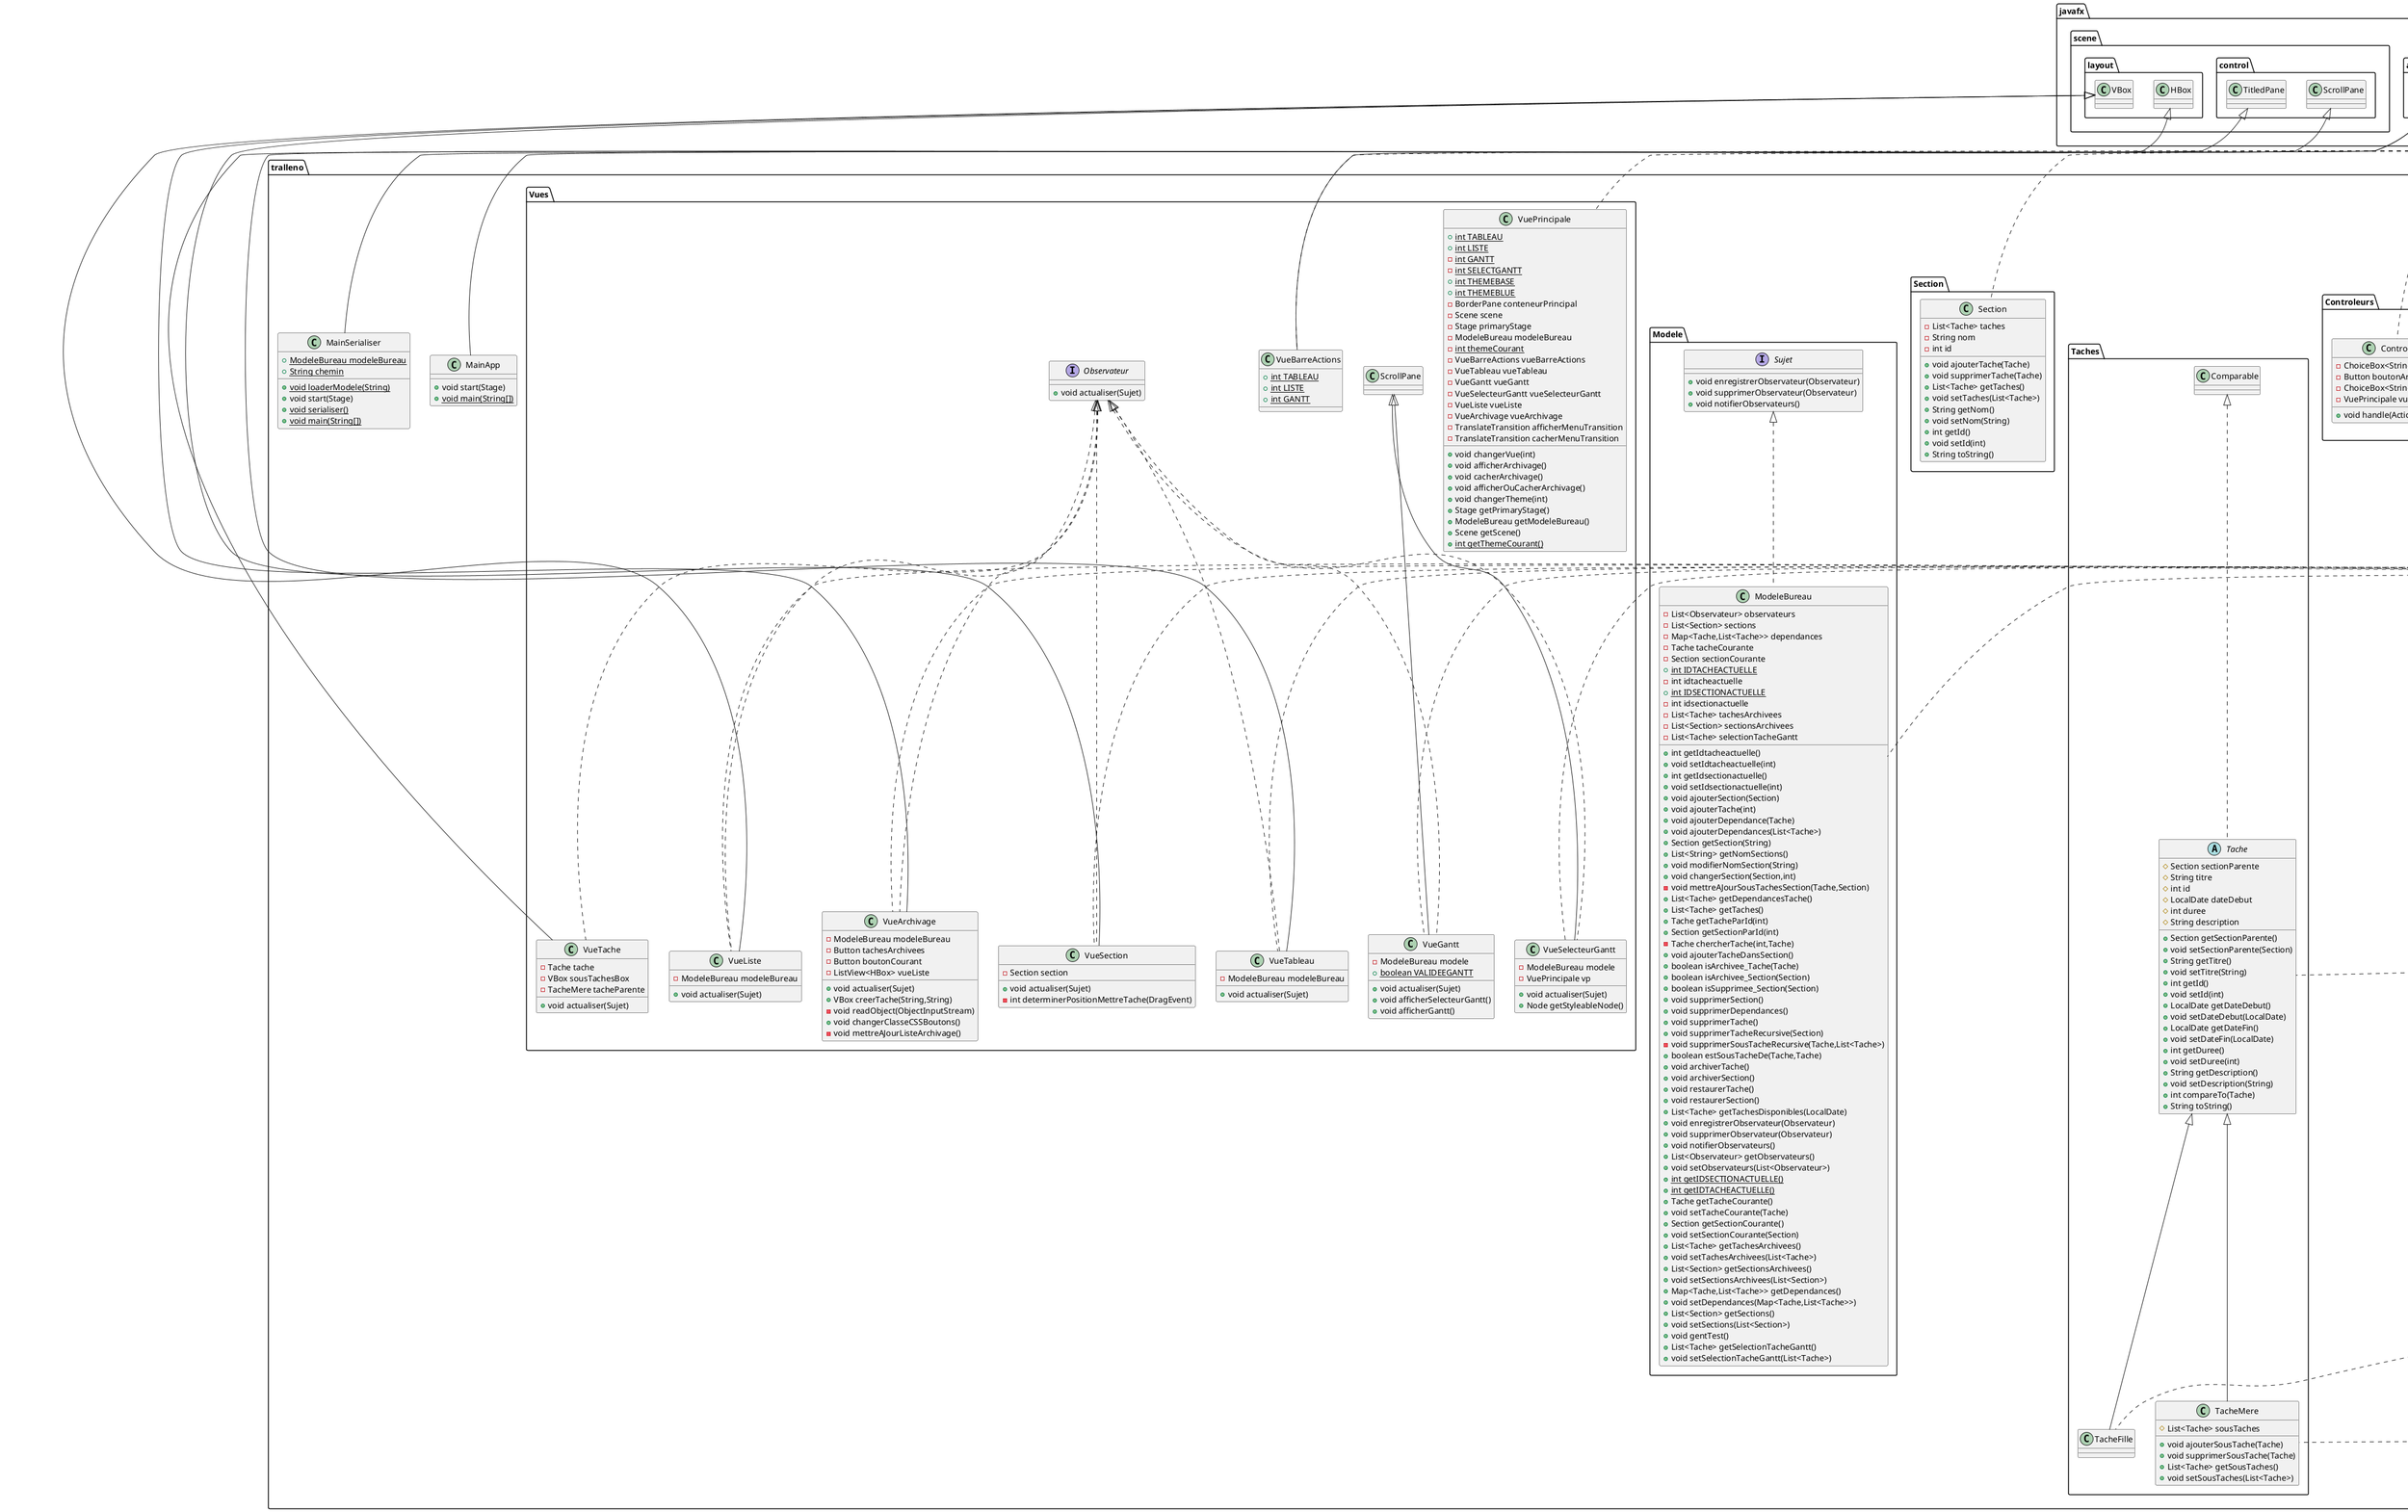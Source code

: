 @startuml
class tralleno.Controleurs.Archivage.ControlArchiverSection {
- ModeleBureau modeleBureau
- Section section
- Stage fenetre
+ void handle(MouseEvent)
}
class tralleno.Vues.VueBarreActions {
+ {static} int TABLEAU
+ {static} int LISTE
+ {static} int GANTT
}
class tralleno.Vues.VueListe {
- ModeleBureau modeleBureau
+ void actualiser(Sujet)
}
class tralleno.Vues.VueTableau {
- ModeleBureau modeleBureau
+ void actualiser(Sujet)
}
class tralleno.MainApp {
+ void start(Stage)
+ {static} void main(String[])
}
class tralleno.Vues.VueSection {
- Section section
+ void actualiser(Sujet)
- int determinerPositionMettreTache(DragEvent)
}
class tralleno.Controleurs.Sections.ControlCreerSection {
- ModeleBureau modeleBureau
+ void handle(MouseEvent)
}
class tralleno.Controleurs.Sections.ControlModifSection {
- ModeleBureau modeleBureau
- Section section
+ void handle(MouseEvent)
}
class tralleno.Vues.VueGantt {
- ModeleBureau modele
+ {static} boolean VALIDEEGANTT
+ void actualiser(Sujet)
+ void afficherSelecteurGantt()
+ void afficherGantt()
}
class tralleno.Controleurs.Taches.ControlModifTache {
- ModeleBureau modeleBureau
- Tache tacheAModifier
- TacheMere tacheParente
+ void handle(MouseEvent)
}
class tralleno.Taches.TacheFille {
}
class tralleno.Vues.VueSelecteurGantt {
- ModeleBureau modele
- VuePrincipale vp
+ void actualiser(Sujet)
+ Node getStyleableNode()
}
class tralleno.Section.Section {
- List<Tache> taches
- String nom
- int id
+ void ajouterTache(Tache)
+ void supprimerTache(Tache)
+ List<Tache> getTaches()
+ void setTaches(List<Tache>)
+ String getNom()
+ void setNom(String)
+ int getId()
+ void setId(int)
+ String toString()
}
class tralleno.Controleurs.Restauration.ControlRestaurerTache {
- ModeleBureau modeleBureau
- Tache tache
+ void handle(MouseEvent)
}
abstract class tralleno.Taches.Tache {
# Section sectionParente
# String titre
# int id
# LocalDate dateDebut
# int duree
# String description
+ Section getSectionParente()
+ void setSectionParente(Section)
+ String getTitre()
+ void setTitre(String)
+ int getId()
+ void setId(int)
+ LocalDate getDateDebut()
+ void setDateDebut(LocalDate)
+ LocalDate getDateFin()
+ void setDateFin(LocalDate)
+ int getDuree()
+ void setDuree(int)
+ String getDescription()
+ void setDescription(String)
+ int compareTo(Tache)
+ String toString()
}
class tralleno.Modele.ModeleBureau {
- List<Observateur> observateurs
- List<Section> sections
- Map<Tache,List<Tache>> dependances
- Tache tacheCourante
- Section sectionCourante
+ {static} int IDTACHEACTUELLE
- int idtacheactuelle
+ {static} int IDSECTIONACTUELLE
- int idsectionactuelle
- List<Tache> tachesArchivees
- List<Section> sectionsArchivees
- List<Tache> selectionTacheGantt
+ int getIdtacheactuelle()
+ void setIdtacheactuelle(int)
+ int getIdsectionactuelle()
+ void setIdsectionactuelle(int)
+ void ajouterSection(Section)
+ void ajouterTache(int)
+ void ajouterDependance(Tache)
+ void ajouterDependances(List<Tache>)
+ Section getSection(String)
+ List<String> getNomSections()
+ void modifierNomSection(String)
+ void changerSection(Section,int)
- void mettreAJourSousTachesSection(Tache,Section)
+ List<Tache> getDependancesTache()
+ List<Tache> getTaches()
+ Tache getTacheParId(int)
+ Section getSectionParId(int)
- Tache chercherTache(int,Tache)
+ void ajouterTacheDansSection()
+ boolean isArchivee_Tache(Tache)
+ boolean isArchivee_Section(Section)
+ boolean isSupprimee_Section(Section)
+ void supprimerSection()
+ void supprimerDependances()
+ void supprimerTache()
+ void supprimerTacheRecursive(Section)
- void supprimerSousTacheRecursive(Tache,List<Tache>)
+ boolean estSousTacheDe(Tache,Tache)
+ void archiverTache()
+ void archiverSection()
+ void restaurerTache()
+ void restaurerSection()
+ List<Tache> getTachesDisponibles(LocalDate)
+ void enregistrerObservateur(Observateur)
+ void supprimerObservateur(Observateur)
+ void notifierObservateurs()
+ List<Observateur> getObservateurs()
+ void setObservateurs(List<Observateur>)
+ {static} int getIDSECTIONACTUELLE()
+ {static} int getIDTACHEACTUELLE()
+ Tache getTacheCourante()
+ void setTacheCourante(Tache)
+ Section getSectionCourante()
+ void setSectionCourante(Section)
+ List<Tache> getTachesArchivees()
+ void setTachesArchivees(List<Tache>)
+ List<Section> getSectionsArchivees()
+ void setSectionsArchivees(List<Section>)
+ Map<Tache,List<Tache>> getDependances()
+ void setDependances(Map<Tache,List<Tache>>)
+ List<Section> getSections()
+ void setSections(List<Section>)
+ void gentTest()
+ List<Tache> getSelectionTacheGantt()
+ void setSelectionTacheGantt(List<Tache>)
}
class tralleno.Controleurs.Archivage.ControlArchiverTache {
- ModeleBureau modeleBureau
- Tache tache
- Stage fenetre
+ void handle(MouseEvent)
}
interface tralleno.Vues.Observateur {
+ void actualiser(Sujet)
}
class tralleno.Vues.VueTache {
- Tache tache
- VBox sousTachesBox
- TacheMere tacheParente
+ void actualiser(Sujet)
}
class tralleno.Controleurs.Restauration.ControlRestaurerSection {
- ModeleBureau modeleBureau
- Section section
+ void handle(MouseEvent)
}
class tralleno.Controleurs.Taches.ControlSupprimerTache {
- ModeleBureau modeleBureau
- Tache tacheASupprimer
- Stage fenetre
+ void handle(MouseEvent)
}
class tralleno.Controleurs.ControlVues {
- ChoiceBox<String> choixVue
- Button boutonArchivage
- ChoiceBox<String> theme
- VuePrincipale vuePrincipale
+ void handle(ActionEvent)
}
class tralleno.Controleurs.Sections.ControlSupprimerSection {
- ModeleBureau modeleBureau
- Section section
- Stage fenetre
+ void handle(MouseEvent)
}
class tralleno.MainSerialiser {
+ {static} ModeleBureau modeleBureau
+ {static} String chemin
+ {static} void loaderModele(String)
+ void start(Stage)
+ {static} void serialiser()
+ {static} void main(String[])
}
class tralleno.Vues.VueArchivage {
- ModeleBureau modeleBureau
- Button tachesArchivees
- Button boutonCourant
- ListView<HBox> vueListe
+ void actualiser(Sujet)
+ VBox creerTache(String,String)
- void readObject(ObjectInputStream)
+ void changerClasseCSSBoutons()
- void mettreAJourListeArchivage()
}
class tralleno.Vues.VuePrincipale {
+ {static} int TABLEAU
+ {static} int LISTE
- {static} int GANTT
- {static} int SELECTGANTT
+ {static} int THEMEBASE
+ {static} int THEMEBLUE
- BorderPane conteneurPrincipal
- Scene scene
- Stage primaryStage
- ModeleBureau modeleBureau
- {static} int themeCourant
- VueBarreActions vueBarreActions
- VueTableau vueTableau
- VueGantt vueGantt
- VueSelecteurGantt vueSelecteurGantt
- VueListe vueListe
- VueArchivage vueArchivage
- TranslateTransition afficherMenuTransition
- TranslateTransition cacherMenuTransition
+ void changerVue(int)
+ void afficherArchivage()
+ void cacherArchivage()
+ void afficherOuCacherArchivage()
+ void changerTheme(int)
+ Stage getPrimaryStage()
+ ModeleBureau getModeleBureau()
+ Scene getScene()
+ {static} int getThemeCourant()
}
class tralleno.Controleurs.Taches.FormulaireTache {
+ {static} Scene creerFormulaireTache(ModeleBureau,Tache,TacheMere,Stage)
}
class tralleno.Controleurs.Taches.ControlCreerTache {
- ModeleBureau modeleBureau
+ void handle(MouseEvent)
}
class tralleno.Taches.TacheMere {
# List<Tache> sousTaches
+ void ajouterSousTache(Tache)
+ void supprimerSousTache(Tache)
+ List<Tache> getSousTaches()
+ void setSousTaches(List<Tache>)
}
interface tralleno.Modele.Sujet {
+ void enregistrerObservateur(Observateur)
+ void supprimerObservateur(Observateur)
+ void notifierObservateurs()
}


javafx.event.EventHandler <|.. tralleno.Controleurs.Archivage.ControlArchiverSection
java.io.Serializable <|.. tralleno.Vues.VueBarreActions
javafx.scene.layout.HBox <|-- tralleno.Vues.VueBarreActions
tralleno.Vues.Observateur <|.. tralleno.Vues.VueListe
java.io.Serializable <|.. tralleno.Vues.VueListe
javafx.scene.layout.VBox <|-- tralleno.Vues.VueListe
tralleno.Vues.Observateur <|.. tralleno.Vues.VueTableau
java.io.Serializable <|.. tralleno.Vues.VueTableau
javafx.scene.control.ScrollPane <|-- tralleno.Vues.VueTableau
javafx.application.Application <|-- tralleno.MainApp
tralleno.Vues.Observateur <|.. tralleno.Vues.VueSection
java.io.Serializable <|.. tralleno.Vues.VueSection
javafx.scene.layout.VBox <|-- tralleno.Vues.VueSection
javafx.event.EventHandler <|.. tralleno.Controleurs.Sections.ControlCreerSection
javafx.event.EventHandler <|.. tralleno.Controleurs.Sections.ControlModifSection
tralleno.Vues.Observateur <|.. tralleno.Vues.VueGantt
java.io.Serializable <|.. tralleno.Vues.VueGantt
tralleno.Vues.ScrollPane <|-- tralleno.Vues.VueGantt
javafx.event.EventHandler <|.. tralleno.Controleurs.Taches.ControlModifTache
java.io.Serializable <|.. tralleno.Controleurs.Taches.ControlModifTache
java.io.Serializable <|.. tralleno.Taches.TacheFille
tralleno.Taches.Tache <|-- tralleno.Taches.TacheFille
tralleno.Vues.Observateur <|.. tralleno.Vues.VueSelecteurGantt
java.io.Serializable <|.. tralleno.Vues.VueSelecteurGantt
tralleno.Vues.ScrollPane <|-- tralleno.Vues.VueSelecteurGantt
java.io.Serializable <|.. tralleno.Section.Section
javafx.event.EventHandler <|.. tralleno.Controleurs.Restauration.ControlRestaurerTache
tralleno.Taches.Comparable <|.. tralleno.Taches.Tache
java.io.Serializable <|.. tralleno.Taches.Tache
tralleno.Modele.Sujet <|.. tralleno.Modele.ModeleBureau
java.io.Serializable <|.. tralleno.Modele.ModeleBureau
javafx.event.EventHandler <|.. tralleno.Controleurs.Archivage.ControlArchiverTache
tralleno.Vues.Observateur <|.. tralleno.Vues.VueTache
javafx.scene.control.TitledPane <|-- tralleno.Vues.VueTache
javafx.event.EventHandler <|.. tralleno.Controleurs.Restauration.ControlRestaurerSection
javafx.event.EventHandler <|.. tralleno.Controleurs.Taches.ControlSupprimerTache
javafx.event.EventHandler <|.. tralleno.Controleurs.ControlVues
javafx.event.EventHandler <|.. tralleno.Controleurs.Sections.ControlSupprimerSection
javafx.application.Application <|-- tralleno.MainSerialiser
tralleno.Vues.Observateur <|.. tralleno.Vues.VueArchivage
java.io.Serializable <|.. tralleno.Vues.VueArchivage
javafx.scene.layout.VBox <|-- tralleno.Vues.VueArchivage
java.io.Serializable <|.. tralleno.Vues.VuePrincipale
java.io.Serializable <|.. tralleno.Controleurs.Taches.FormulaireTache
javafx.event.EventHandler <|.. tralleno.Controleurs.Taches.ControlCreerTache
java.io.Serializable <|.. tralleno.Controleurs.Taches.ControlCreerTache
java.io.Serializable <|.. tralleno.Taches.TacheMere
tralleno.Taches.Tache <|-- tralleno.Taches.TacheMere
@enduml